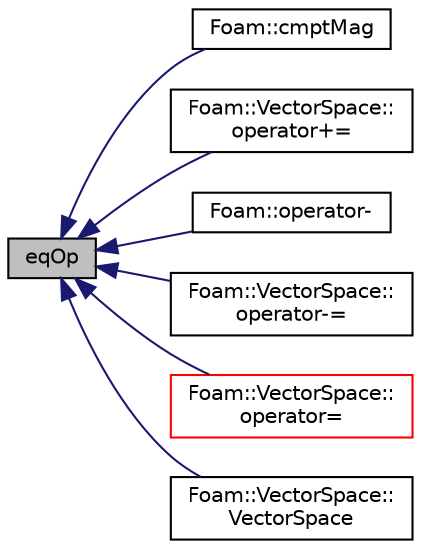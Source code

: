 digraph "eqOp"
{
  bgcolor="transparent";
  edge [fontname="Helvetica",fontsize="10",labelfontname="Helvetica",labelfontsize="10"];
  node [fontname="Helvetica",fontsize="10",shape=record];
  rankdir="LR";
  Node1 [label="eqOp",height=0.2,width=0.4,color="black", fillcolor="grey75", style="filled", fontcolor="black"];
  Node1 -> Node2 [dir="back",color="midnightblue",fontsize="10",style="solid",fontname="Helvetica"];
  Node2 [label="Foam::cmptMag",height=0.2,width=0.4,color="black",URL="$a10974.html#a41d06d0c3dca1fe5c9393384ca5ac35d"];
  Node1 -> Node3 [dir="back",color="midnightblue",fontsize="10",style="solid",fontname="Helvetica"];
  Node3 [label="Foam::VectorSpace::\loperator+=",height=0.2,width=0.4,color="black",URL="$a02889.html#aaabda6a141ed37add0f1577cf5f8fa3e"];
  Node1 -> Node4 [dir="back",color="midnightblue",fontsize="10",style="solid",fontname="Helvetica"];
  Node4 [label="Foam::operator-",height=0.2,width=0.4,color="black",URL="$a10974.html#a59444c71af9cfdfeec6101d105e39b9e"];
  Node1 -> Node5 [dir="back",color="midnightblue",fontsize="10",style="solid",fontname="Helvetica"];
  Node5 [label="Foam::VectorSpace::\loperator-=",height=0.2,width=0.4,color="black",URL="$a02889.html#ab57152b5cd75af0cc3df266dc7ec085f"];
  Node1 -> Node6 [dir="back",color="midnightblue",fontsize="10",style="solid",fontname="Helvetica"];
  Node6 [label="Foam::VectorSpace::\loperator=",height=0.2,width=0.4,color="red",URL="$a02889.html#a3a7b4389eb808ba96d8efadcbd0666c5"];
  Node1 -> Node7 [dir="back",color="midnightblue",fontsize="10",style="solid",fontname="Helvetica"];
  Node7 [label="Foam::VectorSpace::\lVectorSpace",height=0.2,width=0.4,color="black",URL="$a02889.html#a1941d7792be86047226198f5f04c56ea",tooltip="Construct as copy. "];
}
